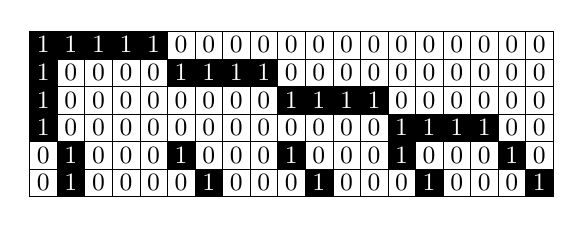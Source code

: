 \centering
\begin{tikzpicture}[scale=0.35, every node/.style={scale=1}, baseline=(current bounding box.center),ultra thin]
\draw [fill=black] (0,0) rectangle (1,-1) node[midway,white] {\small1};
\draw [fill=black] (1,0) rectangle (2,-1) node[midway,white] {\small1};
\draw [fill=black] (2,0) rectangle (3,-1) node[midway,white] {\small1};
\draw [fill=black] (3,0) rectangle (4,-1) node[midway,white] {\small1};
\draw [fill=black] (4,0) rectangle (5,-1) node[midway,white] {\small1};
\draw (5,0) rectangle (6,-1) node[midway] {\small0};
\draw (6,0) rectangle (7,-1) node[midway] {\small0};
\draw (7,0) rectangle (8,-1) node[midway] {\small0};
\draw (8,0) rectangle (9,-1) node[midway] {\small0};
\draw (9,0) rectangle (10,-1) node[midway] {\small0};
\draw (10,0) rectangle (11,-1) node[midway] {\small0};
\draw (11,0) rectangle (12,-1) node[midway] {\small0};
\draw (12,0) rectangle (13,-1) node[midway] {\small0};
\draw (13,0) rectangle (14,-1) node[midway] {\small0};
\draw (14,0) rectangle (15,-1) node[midway] {\small0};
\draw (15,0) rectangle (16,-1) node[midway] {\small0};
\draw (16,0) rectangle (17,-1) node[midway] {\small0};
\draw (17,0) rectangle (18,-1) node[midway] {\small0};
\draw (18,0) rectangle (19,-1) node[midway] {\small0};
\draw [fill=black] (0,-1) rectangle (1,-2) node[midway,white] {\small1};
\draw (1,-1) rectangle (2,-2) node[midway] {\small0};
\draw (2,-1) rectangle (3,-2) node[midway] {\small0};
\draw (3,-1) rectangle (4,-2) node[midway] {\small0};
\draw (4,-1) rectangle (5,-2) node[midway] {\small0};
\draw [fill=black] (5,-1) rectangle (6,-2) node[midway,white] {\small1};
\draw [fill=black] (6,-1) rectangle (7,-2) node[midway,white] {\small1};
\draw [fill=black] (7,-1) rectangle (8,-2) node[midway,white] {\small1};
\draw [fill=black] (8,-1) rectangle (9,-2) node[midway,white] {\small1};
\draw (9,-1) rectangle (10,-2) node[midway] {\small0};
\draw (10,-1) rectangle (11,-2) node[midway] {\small0};
\draw (11,-1) rectangle (12,-2) node[midway] {\small0};
\draw (12,-1) rectangle (13,-2) node[midway] {\small0};
\draw (13,-1) rectangle (14,-2) node[midway] {\small0};
\draw (14,-1) rectangle (15,-2) node[midway] {\small0};
\draw (15,-1) rectangle (16,-2) node[midway] {\small0};
\draw (16,-1) rectangle (17,-2) node[midway] {\small0};
\draw (17,-1) rectangle (18,-2) node[midway] {\small0};
\draw (18,-1) rectangle (19,-2) node[midway] {\small0};
\draw [fill=black] (0,-2) rectangle (1,-3) node[midway,white] {\small1};
\draw (1,-2) rectangle (2,-3) node[midway] {\small0};
\draw (2,-2) rectangle (3,-3) node[midway] {\small0};
\draw (3,-2) rectangle (4,-3) node[midway] {\small0};
\draw (4,-2) rectangle (5,-3) node[midway] {\small0};
\draw (5,-2) rectangle (6,-3) node[midway] {\small0};
\draw (6,-2) rectangle (7,-3) node[midway] {\small0};
\draw (7,-2) rectangle (8,-3) node[midway] {\small0};
\draw (8,-2) rectangle (9,-3) node[midway] {\small0};
\draw [fill=black] (9,-2) rectangle (10,-3) node[midway,white] {\small1};
\draw [fill=black] (10,-2) rectangle (11,-3) node[midway,white] {\small1};
\draw [fill=black] (11,-2) rectangle (12,-3) node[midway,white] {\small1};
\draw [fill=black] (12,-2) rectangle (13,-3) node[midway,white] {\small1};
\draw (13,-2) rectangle (14,-3) node[midway] {\small0};
\draw (14,-2) rectangle (15,-3) node[midway] {\small0};
\draw (15,-2) rectangle (16,-3) node[midway] {\small0};
\draw (16,-2) rectangle (17,-3) node[midway] {\small0};
\draw (17,-2) rectangle (18,-3) node[midway] {\small0};
\draw (18,-2) rectangle (19,-3) node[midway] {\small0};
\draw [fill=black] (0,-3) rectangle (1,-4) node[midway,white] {\small1};
\draw (1,-3) rectangle (2,-4) node[midway] {\small0};
\draw (2,-3) rectangle (3,-4) node[midway] {\small0};
\draw (3,-3) rectangle (4,-4) node[midway] {\small0};
\draw (4,-3) rectangle (5,-4) node[midway] {\small0};
\draw (5,-3) rectangle (6,-4) node[midway] {\small0};
\draw (6,-3) rectangle (7,-4) node[midway] {\small0};
\draw (7,-3) rectangle (8,-4) node[midway] {\small0};
\draw (8,-3) rectangle (9,-4) node[midway] {\small0};
\draw (9,-3) rectangle (10,-4) node[midway] {\small0};
\draw (10,-3) rectangle (11,-4) node[midway] {\small0};
\draw (11,-3) rectangle (12,-4) node[midway] {\small0};
\draw (12,-3) rectangle (13,-4) node[midway] {\small0};
\draw [fill=black] (13,-3) rectangle (14,-4) node[midway,white] {\small1};
\draw [fill=black] (14,-3) rectangle (15,-4) node[midway,white] {\small1};
\draw [fill=black] (15,-3) rectangle (16,-4) node[midway,white] {\small1};
\draw [fill=black] (16,-3) rectangle (17,-4) node[midway,white] {\small1};
\draw (17,-3) rectangle (18,-4) node[midway] {\small0};
\draw (18,-3) rectangle (19,-4) node[midway] {\small0};
\draw (0,-4) rectangle (1,-5) node[midway] {\small0};
\draw [fill=black] (1,-4) rectangle (2,-5) node[midway,white] {\small1};
\draw (2,-4) rectangle (3,-5) node[midway] {\small0};
\draw (3,-4) rectangle (4,-5) node[midway] {\small0};
\draw (4,-4) rectangle (5,-5) node[midway] {\small0};
\draw [fill=black] (5,-4) rectangle (6,-5) node[midway,white] {\small1};
\draw (6,-4) rectangle (7,-5) node[midway] {\small0};
\draw (7,-4) rectangle (8,-5) node[midway] {\small0};
\draw (8,-4) rectangle (9,-5) node[midway] {\small0};
\draw [fill=black] (9,-4) rectangle (10,-5) node[midway,white] {\small1};
\draw (10,-4) rectangle (11,-5) node[midway] {\small0};
\draw (11,-4) rectangle (12,-5) node[midway] {\small0};
\draw (12,-4) rectangle (13,-5) node[midway] {\small0};
\draw [fill=black] (13,-4) rectangle (14,-5) node[midway,white] {\small1};
\draw (14,-4) rectangle (15,-5) node[midway] {\small0};
\draw (15,-4) rectangle (16,-5) node[midway] {\small0};
\draw (16,-4) rectangle (17,-5) node[midway] {\small0};
\draw [fill=black] (17,-4) rectangle (18,-5) node[midway,white] {\small1};
\draw (18,-4) rectangle (19,-5) node[midway] {\small0};
\draw (0,-5) rectangle (1,-6) node[midway] {\small0};
\draw [fill=black] (1,-5) rectangle (2,-6) node[midway,white] {\small1};
\draw (2,-5) rectangle (3,-6) node[midway] {\small0};
\draw (3,-5) rectangle (4,-6) node[midway] {\small0};
\draw (4,-5) rectangle (5,-6) node[midway] {\small0};
\draw (5,-5) rectangle (6,-6) node[midway] {\small0};
\draw [fill=black] (6,-5) rectangle (7,-6) node[midway,white] {\small1};
\draw (7,-5) rectangle (8,-6) node[midway] {\small0};
\draw (8,-5) rectangle (9,-6) node[midway] {\small0};
\draw (9,-5) rectangle (10,-6) node[midway] {\small0};
\draw [fill=black] (10,-5) rectangle (11,-6) node[midway,white] {\small1};
\draw (11,-5) rectangle (12,-6) node[midway] {\small0};
\draw (12,-5) rectangle (13,-6) node[midway] {\small0};
\draw (13,-5) rectangle (14,-6) node[midway] {\small0};
\draw [fill=black] (14,-5) rectangle (15,-6) node[midway,white] {\small1};
\draw (15,-5) rectangle (16,-6) node[midway] {\small0};
\draw (16,-5) rectangle (17,-6) node[midway] {\small0};
\draw (17,-5) rectangle (18,-6) node[midway] {\small0};
\draw [fill=black] (18,-5) rectangle (19,-6) node[midway,white] {\small1};
\end{tikzpicture}
